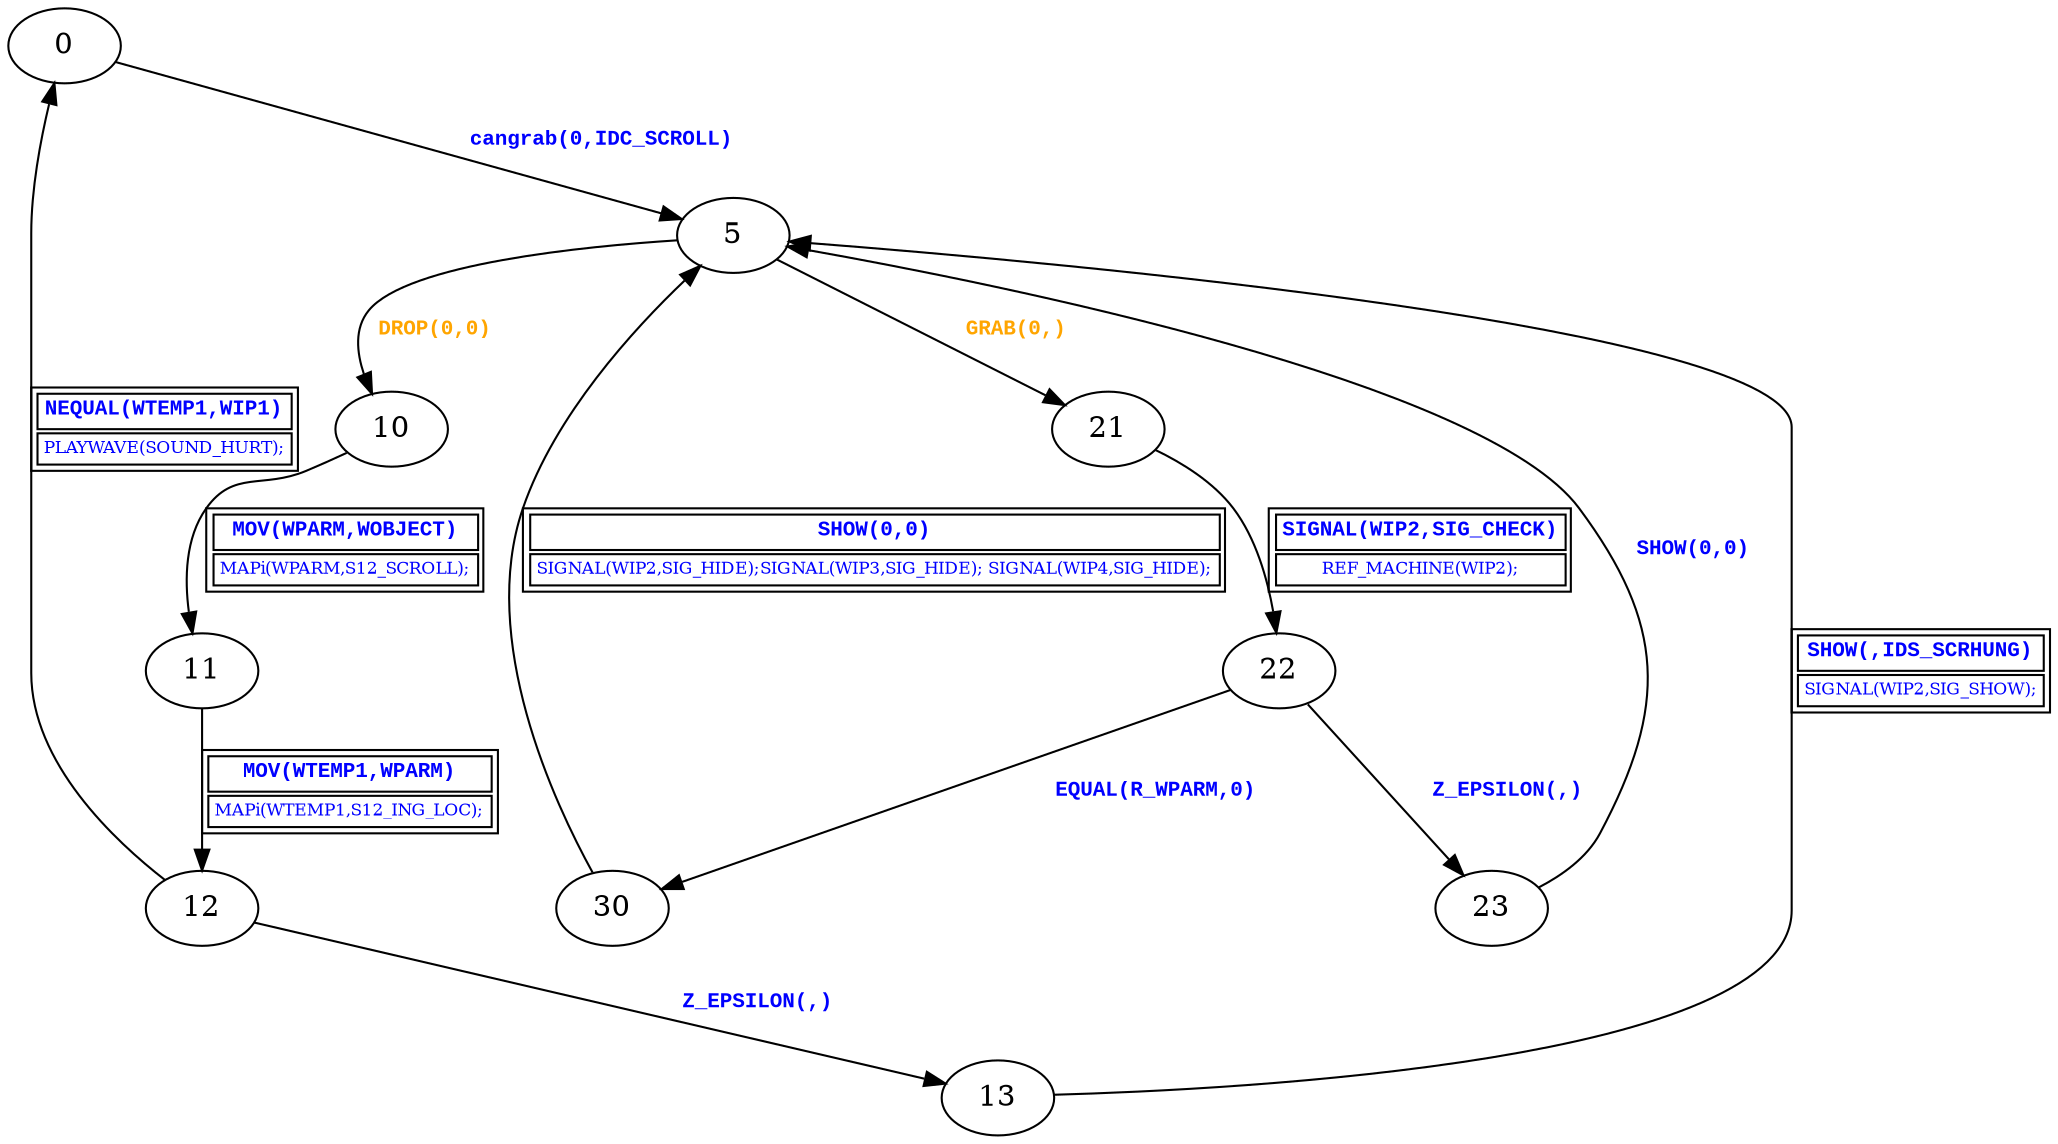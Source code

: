 digraph {
 node [shape=oval];
"0" -> "5"[fontcolor=blue, label=< <table border="0"><tr><td><font face="Courier New" point-size="10"><b>cangrab(0,IDC_SCROLL)<br align="left"/></b></font></td></tr>
</table>>];
"10" -> "11"[fontcolor=blue, label=< <table border="1"><tr><td><font face="Courier New" point-size="10"><b>MOV(WPARM,WOBJECT)<br align="left"/></b></font></td></tr>
<tr><td><font point-size="8" color ="blue">MAPi(WPARM,S12_SCROLL);<br align="left"/></font></td></tr></table>>];
"11" -> "12"[fontcolor=blue, label=< <table border="1"><tr><td><font face="Courier New" point-size="10"><b>MOV(WTEMP1,WPARM)<br align="left"/></b></font></td></tr>
<tr><td><font point-size="8" color ="blue">MAPi(WTEMP1,S12_ING_LOC);<br align="left"/></font></td></tr></table>>];
"12" -> "0"[fontcolor=blue, label=< <table border="1"><tr><td><font face="Courier New" point-size="10"><b>NEQUAL(WTEMP1,WIP1)<br align="left"/></b></font></td></tr>
<tr><td><font point-size="8" color ="blue">PLAYWAVE(SOUND_HURT);<br align="left"/></font></td></tr></table>>];
"12" -> "13"[fontcolor=blue, label=< <table border="0"><tr><td><font face="Courier New" point-size="10"><b>Z_EPSILON(,)<br align="left"/></b></font></td></tr>
</table>>];
"13" -> "5"[fontcolor=blue, label=< <table border="1"><tr><td><font face="Courier New" point-size="10"><b>SHOW(,IDS_SCRHUNG)<br align="left"/></b></font></td></tr>
<tr><td><font point-size="8" color ="blue">SIGNAL(WIP2,SIG_SHOW);<br align="left"/></font></td></tr></table>>];
"21" -> "22"[fontcolor=blue, label=< <table border="1"><tr><td><font face="Courier New" point-size="10"><b>SIGNAL(WIP2,SIG_CHECK)<br align="left"/></b></font></td></tr>
<tr><td><font point-size="8" color ="blue">REF_MACHINE(WIP2);<br align="left"/></font></td></tr></table>>];
"22" -> "30"[fontcolor=blue, label=< <table border="0"><tr><td><font face="Courier New" point-size="10"><b>EQUAL(R_WPARM,0)<br align="left"/></b></font></td></tr>
</table>>];
"22" -> "23"[fontcolor=blue, label=< <table border="0"><tr><td><font face="Courier New" point-size="10"><b>Z_EPSILON(,)<br align="left"/></b></font></td></tr>
</table>>];
"23" -> "5"[fontcolor=blue, label=< <table border="0"><tr><td><font face="Courier New" point-size="10"><b>SHOW(0,0)<br align="left"/></b></font></td></tr>
</table>>];
"30" -> "5"[fontcolor=blue, label=< <table border="1"><tr><td><font face="Courier New" point-size="10"><b>SHOW(0,0)<br align="left"/></b></font></td></tr>
<tr><td><font point-size="8" color ="blue">SIGNAL(WIP2,SIG_HIDE);SIGNAL(WIP3,SIG_HIDE); SIGNAL(WIP4,SIG_HIDE);<br align="left"/></font></td></tr></table>>];
"5" -> "10"[fontcolor=orange, label=< <table border="0"><tr><td><font face="Courier New" point-size="10"><b>DROP(0,0)<br align="left"/></b></font></td></tr>
</table>>];
"5" -> "21"[fontcolor=orange, label=< <table border="0"><tr><td><font face="Courier New" point-size="10"><b>GRAB(0,)<br align="left"/></b></font></td></tr>
</table>>];
}
